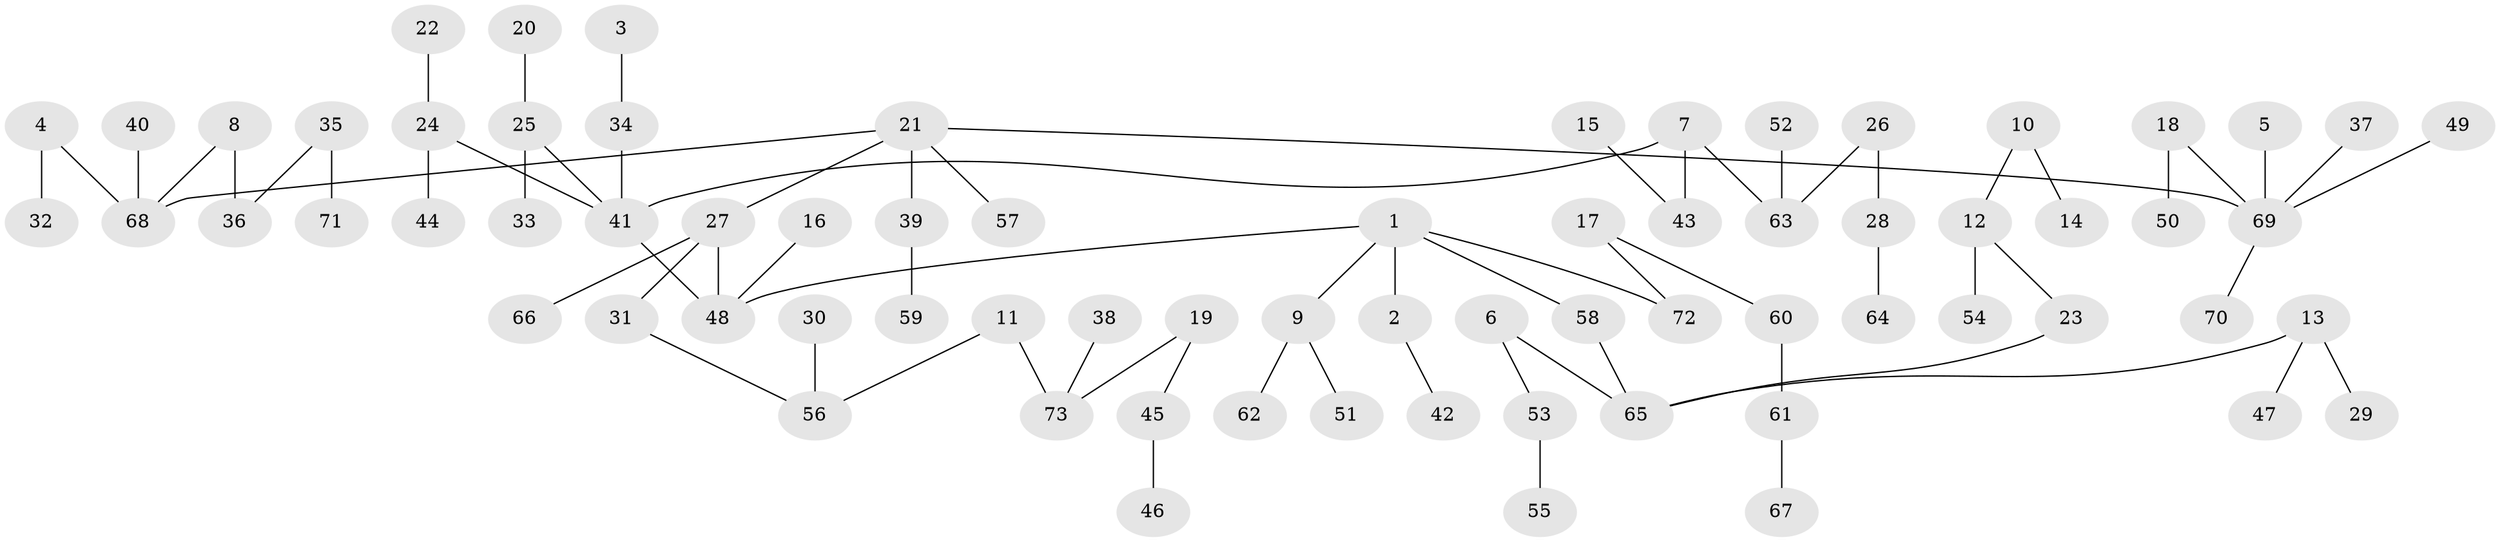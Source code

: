 // original degree distribution, {4: 0.05517241379310345, 5: 0.034482758620689655, 6: 0.020689655172413793, 2: 0.27586206896551724, 7: 0.006896551724137931, 3: 0.1310344827586207, 1: 0.47586206896551725}
// Generated by graph-tools (version 1.1) at 2025/02/03/09/25 03:02:25]
// undirected, 73 vertices, 72 edges
graph export_dot {
graph [start="1"]
  node [color=gray90,style=filled];
  1;
  2;
  3;
  4;
  5;
  6;
  7;
  8;
  9;
  10;
  11;
  12;
  13;
  14;
  15;
  16;
  17;
  18;
  19;
  20;
  21;
  22;
  23;
  24;
  25;
  26;
  27;
  28;
  29;
  30;
  31;
  32;
  33;
  34;
  35;
  36;
  37;
  38;
  39;
  40;
  41;
  42;
  43;
  44;
  45;
  46;
  47;
  48;
  49;
  50;
  51;
  52;
  53;
  54;
  55;
  56;
  57;
  58;
  59;
  60;
  61;
  62;
  63;
  64;
  65;
  66;
  67;
  68;
  69;
  70;
  71;
  72;
  73;
  1 -- 2 [weight=1.0];
  1 -- 9 [weight=1.0];
  1 -- 48 [weight=1.0];
  1 -- 58 [weight=1.0];
  1 -- 72 [weight=1.0];
  2 -- 42 [weight=1.0];
  3 -- 34 [weight=1.0];
  4 -- 32 [weight=1.0];
  4 -- 68 [weight=1.0];
  5 -- 69 [weight=1.0];
  6 -- 53 [weight=1.0];
  6 -- 65 [weight=1.0];
  7 -- 41 [weight=1.0];
  7 -- 43 [weight=1.0];
  7 -- 63 [weight=1.0];
  8 -- 36 [weight=1.0];
  8 -- 68 [weight=1.0];
  9 -- 51 [weight=1.0];
  9 -- 62 [weight=1.0];
  10 -- 12 [weight=1.0];
  10 -- 14 [weight=1.0];
  11 -- 56 [weight=1.0];
  11 -- 73 [weight=1.0];
  12 -- 23 [weight=1.0];
  12 -- 54 [weight=1.0];
  13 -- 29 [weight=1.0];
  13 -- 47 [weight=1.0];
  13 -- 65 [weight=1.0];
  15 -- 43 [weight=1.0];
  16 -- 48 [weight=1.0];
  17 -- 60 [weight=1.0];
  17 -- 72 [weight=1.0];
  18 -- 50 [weight=1.0];
  18 -- 69 [weight=1.0];
  19 -- 45 [weight=1.0];
  19 -- 73 [weight=1.0];
  20 -- 25 [weight=1.0];
  21 -- 27 [weight=1.0];
  21 -- 39 [weight=1.0];
  21 -- 57 [weight=1.0];
  21 -- 68 [weight=1.0];
  21 -- 69 [weight=1.0];
  22 -- 24 [weight=1.0];
  23 -- 65 [weight=1.0];
  24 -- 41 [weight=1.0];
  24 -- 44 [weight=1.0];
  25 -- 33 [weight=1.0];
  25 -- 41 [weight=1.0];
  26 -- 28 [weight=1.0];
  26 -- 63 [weight=1.0];
  27 -- 31 [weight=1.0];
  27 -- 48 [weight=1.0];
  27 -- 66 [weight=1.0];
  28 -- 64 [weight=1.0];
  30 -- 56 [weight=1.0];
  31 -- 56 [weight=1.0];
  34 -- 41 [weight=1.0];
  35 -- 36 [weight=1.0];
  35 -- 71 [weight=1.0];
  37 -- 69 [weight=1.0];
  38 -- 73 [weight=1.0];
  39 -- 59 [weight=1.0];
  40 -- 68 [weight=1.0];
  41 -- 48 [weight=1.0];
  45 -- 46 [weight=1.0];
  49 -- 69 [weight=1.0];
  52 -- 63 [weight=1.0];
  53 -- 55 [weight=1.0];
  58 -- 65 [weight=1.0];
  60 -- 61 [weight=1.0];
  61 -- 67 [weight=1.0];
  69 -- 70 [weight=1.0];
}
